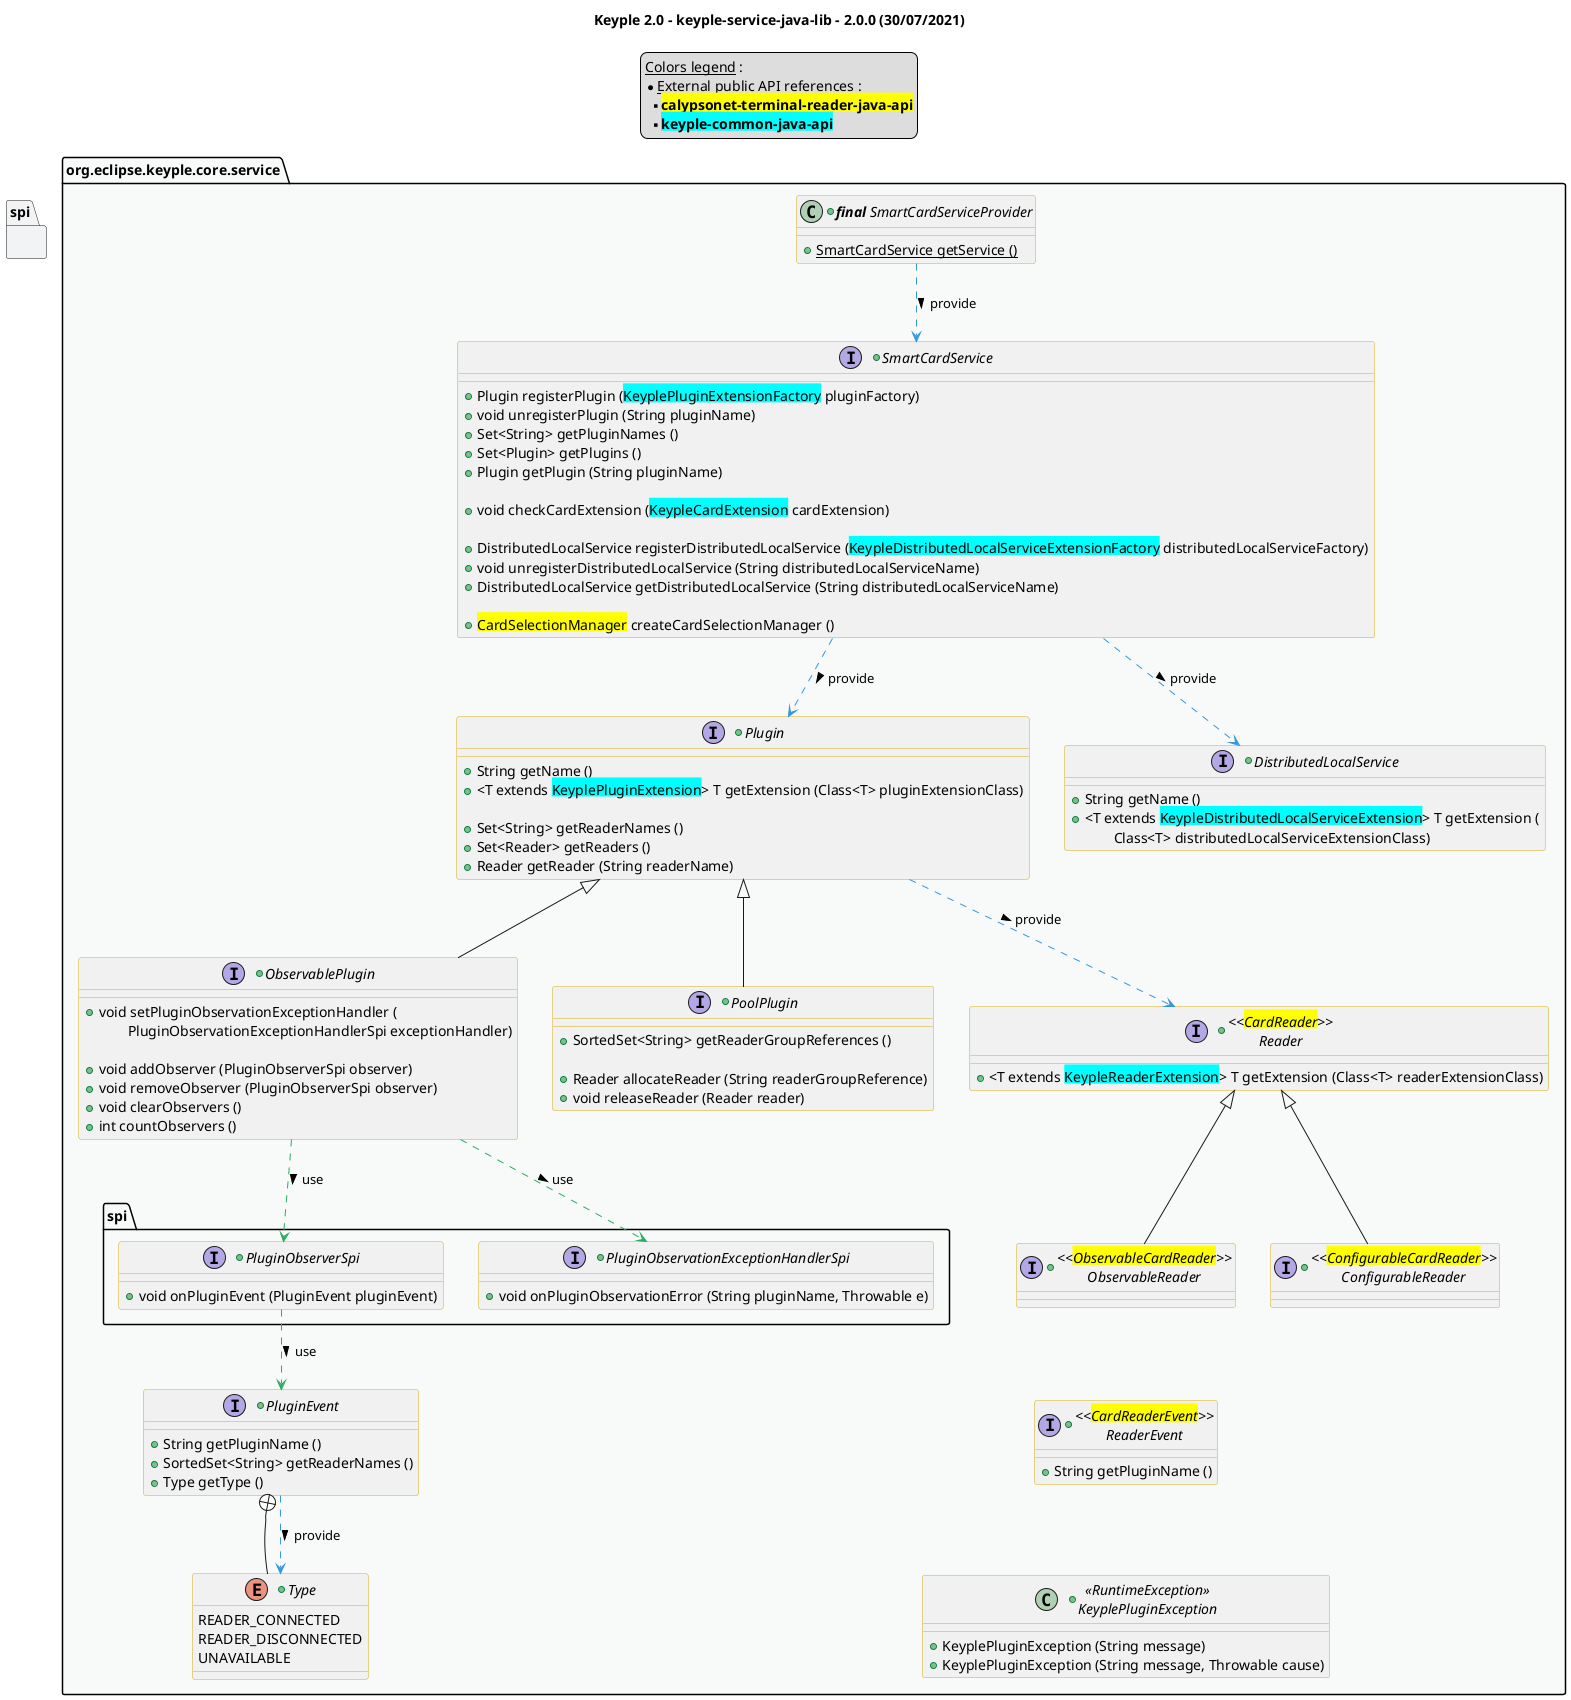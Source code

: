 @startuml
title
    Keyple 2.0 - keyple-service-java-lib - 2.0.0 (30/07/2021)
end title

' == THEME ==

'Couleurs issues de : https://htmlcolorcodes.com/fr/tableau-de-couleur/tableau-de-couleur-design-plat/
!define C_GREY1 F8F9F9
!define C_GREY2 F2F3F4
!define C_GREY3 E5E7E9
!define C_GREY4 D7DBDD
!define C_GREY5 CACFD2
!define C_GREY6 BDC3C7
!define C_LINK 3498DB
!define C_USE 27AE60

skinparam Shadowing false
skinparam ClassFontStyle italic
skinparam ClassBorderColor #D4AC0D
skinparam stereotypeABorderColor #A9DCDF
skinparam stereotypeIBorderColor #B4A7E5
skinparam stereotypeCBorderColor #ADD1B2
skinparam stereotypeEBorderColor #EB93DF
' Red
skinparam ClassBackgroundColor<<red>> #FDEDEC
skinparam ClassBorderColor<<red>> #E74C3C
hide <<red>> stereotype
' Purple
skinparam ClassBackgroundColor<<purple>> #F4ECF7
skinparam ClassBorderColor<<purple>> #8E44AD
hide <<purple>> stereotype
' blue
skinparam ClassBackgroundColor<<blue>> #EBF5FB
skinparam ClassBorderColor<<blue>> #3498DB
hide <<blue>> stereotype
' Green
skinparam ClassBackgroundColor<<green>> #E9F7EF
skinparam ClassBorderColor<<green>> #27AE60
hide <<green>> stereotype
' Grey
skinparam ClassBackgroundColor<<grey>> #EAECEE
skinparam ClassBorderColor<<grey>> #2C3E50
hide <<grey>> stereotype

' == CONTENT ==

legend top
    __Colors legend__ :
    * __External public API references__ :
    ** <back:yellow>**calypsonet-terminal-reader-java-api**</back>
    ** <back:cyan>**keyple-common-java-api**</back>
end legend

package "org.eclipse.keyple.core.service" as service {
    ' SERVICE
    +class "**final** SmartCardServiceProvider" as SmartCardServiceProvider {
        +{static} SmartCardService getService ()
    }
    +interface SmartCardService {
        +Plugin registerPlugin (<back:cyan>KeyplePluginExtensionFactory</back> pluginFactory)
        +void unregisterPlugin (String pluginName)
        +Set<String> getPluginNames ()
        +Set<Plugin> getPlugins ()
        +Plugin getPlugin (String pluginName)

        +void checkCardExtension (<back:cyan>KeypleCardExtension</back> cardExtension)

        +DistributedLocalService registerDistributedLocalService (<back:cyan>KeypleDistributedLocalServiceExtensionFactory</back> distributedLocalServiceFactory)
        +void unregisterDistributedLocalService (String distributedLocalServiceName)
        +DistributedLocalService getDistributedLocalService (String distributedLocalServiceName)

        +<back:yellow>CardSelectionManager</back> createCardSelectionManager ()
    }
    +interface Plugin {
        +String getName ()
        +<T extends <back:cyan>KeyplePluginExtension</back>> T getExtension (Class<T> pluginExtensionClass)

        +Set<String> getReaderNames ()
        +Set<Reader> getReaders ()
        +Reader getReader (String readerName)
    }
    +interface DistributedLocalService {
        +String getName ()
        +<T extends <back:cyan>KeypleDistributedLocalServiceExtension</back>> T getExtension (
            \tClass<T> distributedLocalServiceExtensionClass)
    }
    +interface ObservablePlugin extends Plugin {
        +void setPluginObservationExceptionHandler (
            \tPluginObservationExceptionHandlerSpi exceptionHandler)

        +void addObserver (PluginObserverSpi observer)
        +void removeObserver (PluginObserverSpi observer)
        +void clearObservers ()
        +int countObservers ()
    }
    +interface PoolPlugin extends Plugin {
        +SortedSet<String> getReaderGroupReferences ()

        +Reader allocateReader (String readerGroupReference)
        +void releaseReader (Reader reader)
    }
    +interface "<<<back:yellow>CardReader</back>>>\nReader" as Reader {
        +<T extends <back:cyan>KeypleReaderExtension</back>> T getExtension (Class<T> readerExtensionClass)
    }
    +interface "<<<back:yellow>ObservableCardReader</back>>>\nObservableReader" as ObservableReader extends Reader {
    }
    +interface "<<<back:yellow>ConfigurableCardReader</back>>>\nConfigurableReader" as ConfigurableReader extends Reader {
    }
    ' SPI
    package spi {
        +interface PluginObserverSpi {
            +void onPluginEvent (PluginEvent pluginEvent)
        }
        +interface PluginObservationExceptionHandlerSpi {
            +void onPluginObservationError (String pluginName, Throwable e)
        }
    }

    +interface "<<<back:yellow>CardReaderEvent</back>>>\nReaderEvent" as ReaderEvent {
        +String getPluginName ()
    }
    +interface PluginEvent {
        +String getPluginName ()
        +SortedSet<String> getReaderNames ()
        +Type getType ()
    }
    +enum "Type" as PluginEventType {
        READER_CONNECTED
        READER_DISCONNECTED
        UNAVAILABLE
    }
    ' EXCEPTIONS
    +class "<<RuntimeException>>\nKeyplePluginException" as KeyplePluginException {
        +KeyplePluginException (String message)
        +KeyplePluginException (String message, Throwable cause)
    }
}

' Associations
'LocalServiceClient ..> RemoteServiceParameters #C_USE : use >

SmartCardServiceProvider ..> SmartCardService #C_LINK : provide >

SmartCardService ..> Plugin #C_LINK : provide >
SmartCardService ..> DistributedLocalService #C_LINK : provide >

PluginEvent +-- PluginEventType
PluginEvent ..> PluginEventType #C_LINK : provide >

Plugin ..> Reader #C_LINK : provide >

ObservablePlugin ..> PluginObserverSpi #C_USE : use >
ObservablePlugin ..> PluginObservationExceptionHandlerSpi #C_USE : use >

PluginObserverSpi ..> PluginEvent #C_USE : use >

' == LAYOUT ==

ObservableReader -[hidden]- ReaderEvent
ReaderEvent -[hidden]- KeyplePluginException

' == STYLE ==

package service #C_GREY1 {}
package spi #C_GREY2 {}

@enduml